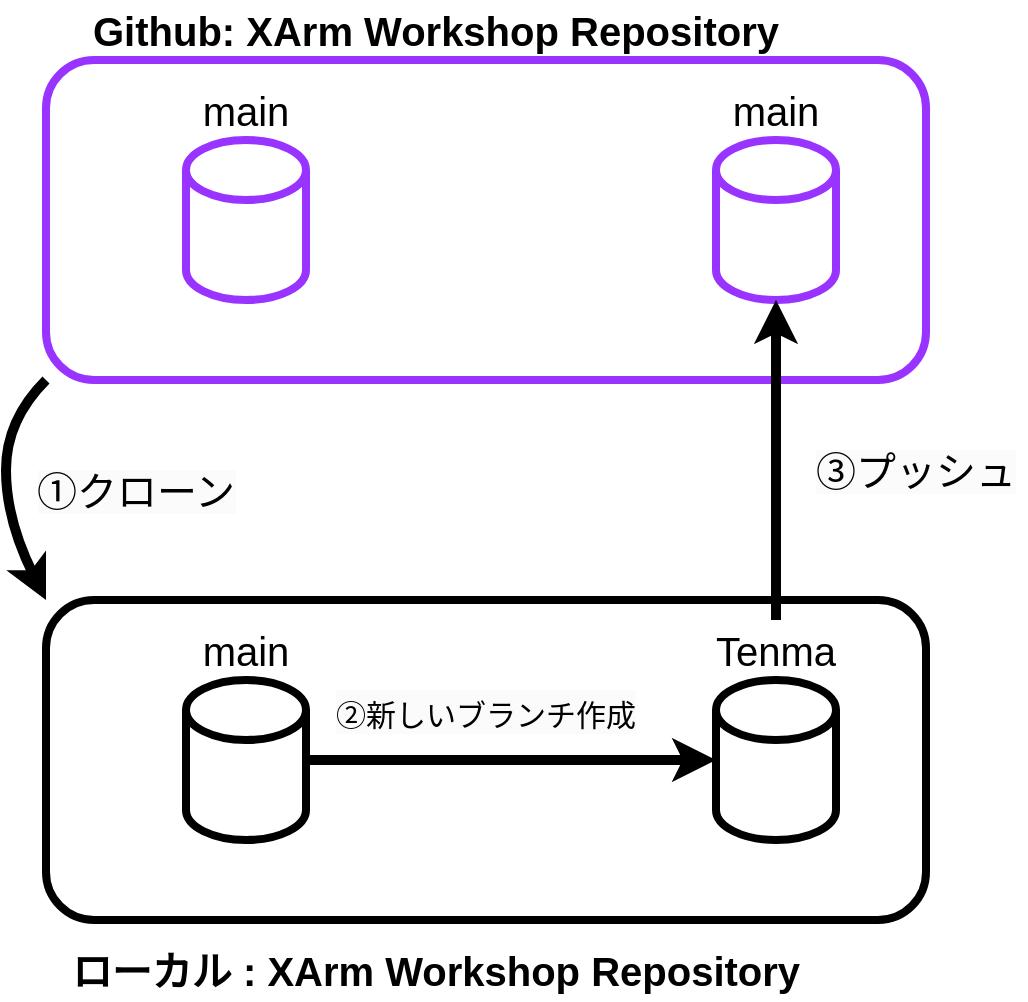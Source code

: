 <mxfile>
    <diagram id="5PeaTXLyuQ6aZ-wwRJM0" name="Page-1">
        <mxGraphModel dx="936" dy="534" grid="1" gridSize="10" guides="1" tooltips="1" connect="1" arrows="1" fold="1" page="1" pageScale="1" pageWidth="850" pageHeight="1100" math="0" shadow="0">
            <root>
                <mxCell id="0"/>
                <mxCell id="1" parent="0"/>
                <mxCell id="2" value="" style="rounded=1;whiteSpace=wrap;html=1;strokeWidth=4;strokeColor=#9933FF;gradientColor=none;fillColor=none;" vertex="1" parent="1">
                    <mxGeometry x="90" y="140" width="440" height="160" as="geometry"/>
                </mxCell>
                <mxCell id="3" value="&lt;font style=&quot;font-size: 20px;&quot;&gt;&lt;b&gt;Github: XArm Workshop Repository&lt;/b&gt;&lt;/font&gt;" style="text;html=1;strokeColor=none;fillColor=none;align=center;verticalAlign=middle;whiteSpace=wrap;rounded=0;strokeWidth=4;" vertex="1" parent="1">
                    <mxGeometry x="90" y="110" width="390" height="30" as="geometry"/>
                </mxCell>
                <mxCell id="5" value="" style="shape=cylinder3;whiteSpace=wrap;html=1;boundedLbl=1;backgroundOutline=1;size=15;strokeColor=#9933FF;strokeWidth=4;fontSize=20;fillColor=none;gradientColor=none;" vertex="1" parent="1">
                    <mxGeometry x="160" y="180" width="60" height="80" as="geometry"/>
                </mxCell>
                <mxCell id="6" value="main" style="text;html=1;strokeColor=none;fillColor=none;align=center;verticalAlign=middle;whiteSpace=wrap;rounded=0;strokeWidth=4;fontSize=20;" vertex="1" parent="1">
                    <mxGeometry x="160" y="150" width="60" height="30" as="geometry"/>
                </mxCell>
                <mxCell id="7" value="" style="rounded=1;whiteSpace=wrap;html=1;strokeWidth=4;strokeColor=#000000;gradientColor=none;fillColor=none;" vertex="1" parent="1">
                    <mxGeometry x="90" y="410" width="440" height="160" as="geometry"/>
                </mxCell>
                <mxCell id="8" value="&lt;font style=&quot;font-size: 20px;&quot;&gt;&lt;b&gt;ローカル : XArm Workshop Repository&lt;/b&gt;&lt;/font&gt;" style="text;html=1;strokeColor=none;fillColor=none;align=center;verticalAlign=middle;whiteSpace=wrap;rounded=0;strokeWidth=4;" vertex="1" parent="1">
                    <mxGeometry x="90" y="580" width="390" height="30" as="geometry"/>
                </mxCell>
                <mxCell id="9" value="" style="shape=cylinder3;whiteSpace=wrap;html=1;boundedLbl=1;backgroundOutline=1;size=15;strokeColor=#000000;strokeWidth=4;fontSize=20;fillColor=none;gradientColor=none;" vertex="1" parent="1">
                    <mxGeometry x="160" y="450" width="60" height="80" as="geometry"/>
                </mxCell>
                <mxCell id="10" value="main" style="text;html=1;strokeColor=none;fillColor=none;align=center;verticalAlign=middle;whiteSpace=wrap;rounded=0;strokeWidth=4;fontSize=20;" vertex="1" parent="1">
                    <mxGeometry x="160" y="420" width="60" height="30" as="geometry"/>
                </mxCell>
                <mxCell id="13" value="&lt;span style=&quot;color: rgb(0, 0, 0); font-family: Helvetica; font-size: 20px; font-style: normal; font-variant-ligatures: normal; font-variant-caps: normal; font-weight: 400; letter-spacing: normal; orphans: 2; text-align: center; text-indent: 0px; text-transform: none; widows: 2; word-spacing: 0px; -webkit-text-stroke-width: 0px; background-color: rgb(251, 251, 251); text-decoration-thickness: initial; text-decoration-style: initial; text-decoration-color: initial; float: none; display: inline !important;&quot;&gt;①クローン&lt;br&gt;&lt;/span&gt;" style="text;html=1;strokeColor=none;fillColor=none;align=center;verticalAlign=middle;whiteSpace=wrap;rounded=0;strokeWidth=4;fontSize=20;" vertex="1" parent="1">
                    <mxGeometry x="80" y="340" width="110" height="30" as="geometry"/>
                </mxCell>
                <mxCell id="14" value="" style="curved=1;endArrow=classic;html=1;strokeWidth=5;fontSize=20;entryX=0;entryY=0;entryDx=0;entryDy=0;exitX=0;exitY=1;exitDx=0;exitDy=0;" edge="1" parent="1" source="2" target="7">
                    <mxGeometry width="50" height="50" relative="1" as="geometry">
                        <mxPoint x="70" y="280" as="sourcePoint"/>
                        <mxPoint x="530" y="410" as="targetPoint"/>
                        <Array as="points">
                            <mxPoint x="70" y="320"/>
                            <mxPoint x="70" y="370"/>
                        </Array>
                    </mxGeometry>
                </mxCell>
                <mxCell id="16" value="" style="shape=cylinder3;whiteSpace=wrap;html=1;boundedLbl=1;backgroundOutline=1;size=15;strokeColor=#000000;strokeWidth=4;fontSize=20;fillColor=none;gradientColor=none;" vertex="1" parent="1">
                    <mxGeometry x="425" y="450" width="60" height="80" as="geometry"/>
                </mxCell>
                <mxCell id="17" value="" style="endArrow=classic;html=1;strokeWidth=5;fontSize=20;exitX=1;exitY=0.5;exitDx=0;exitDy=0;exitPerimeter=0;entryX=0;entryY=0.5;entryDx=0;entryDy=0;entryPerimeter=0;" edge="1" parent="1" source="9" target="16">
                    <mxGeometry width="50" height="50" relative="1" as="geometry">
                        <mxPoint x="470" y="440" as="sourcePoint"/>
                        <mxPoint x="520" y="390" as="targetPoint"/>
                    </mxGeometry>
                </mxCell>
                <mxCell id="18" value="Tenma" style="text;html=1;strokeColor=none;fillColor=none;align=center;verticalAlign=middle;whiteSpace=wrap;rounded=0;strokeWidth=4;fontSize=20;" vertex="1" parent="1">
                    <mxGeometry x="425" y="420" width="60" height="30" as="geometry"/>
                </mxCell>
                <mxCell id="20" value="&lt;span style=&quot;color: rgb(0, 0, 0); font-family: Helvetica; font-style: normal; font-variant-ligatures: normal; font-variant-caps: normal; font-weight: 400; letter-spacing: normal; orphans: 2; text-align: center; text-indent: 0px; text-transform: none; widows: 2; word-spacing: 0px; -webkit-text-stroke-width: 0px; background-color: rgb(251, 251, 251); text-decoration-thickness: initial; text-decoration-style: initial; text-decoration-color: initial; float: none; display: inline !important;&quot;&gt;&lt;font style=&quot;font-size: 15px;&quot;&gt;②新しいブランチ作成&lt;/font&gt;&lt;br&gt;&lt;/span&gt;" style="text;html=1;strokeColor=none;fillColor=none;align=center;verticalAlign=middle;whiteSpace=wrap;rounded=0;strokeWidth=7;fontSize=20;" vertex="1" parent="1">
                    <mxGeometry x="230" y="450" width="160" height="30" as="geometry"/>
                </mxCell>
                <mxCell id="21" value="" style="shape=cylinder3;whiteSpace=wrap;html=1;boundedLbl=1;backgroundOutline=1;size=15;strokeColor=#9933FF;strokeWidth=4;fontSize=20;fillColor=none;gradientColor=none;" vertex="1" parent="1">
                    <mxGeometry x="425" y="180" width="60" height="80" as="geometry"/>
                </mxCell>
                <mxCell id="22" value="main" style="text;html=1;strokeColor=none;fillColor=none;align=center;verticalAlign=middle;whiteSpace=wrap;rounded=0;strokeWidth=4;fontSize=20;" vertex="1" parent="1">
                    <mxGeometry x="425" y="150" width="60" height="30" as="geometry"/>
                </mxCell>
                <mxCell id="23" value="" style="endArrow=classic;html=1;strokeWidth=5;fontSize=15;exitX=0.5;exitY=0;exitDx=0;exitDy=0;" edge="1" parent="1" source="18" target="21">
                    <mxGeometry width="50" height="50" relative="1" as="geometry">
                        <mxPoint x="290" y="350" as="sourcePoint"/>
                        <mxPoint x="470" y="340" as="targetPoint"/>
                    </mxGeometry>
                </mxCell>
                <mxCell id="24" value="&lt;span style=&quot;color: rgb(0, 0, 0); font-family: Helvetica; font-size: 20px; font-style: normal; font-variant-ligatures: normal; font-variant-caps: normal; font-weight: 400; letter-spacing: normal; orphans: 2; text-align: center; text-indent: 0px; text-transform: none; widows: 2; word-spacing: 0px; -webkit-text-stroke-width: 0px; background-color: rgb(251, 251, 251); text-decoration-thickness: initial; text-decoration-style: initial; text-decoration-color: initial; float: none; display: inline !important;&quot;&gt;③プッシュ&lt;br&gt;&lt;/span&gt;" style="text;html=1;strokeColor=none;fillColor=none;align=center;verticalAlign=middle;whiteSpace=wrap;rounded=0;strokeWidth=4;fontSize=20;" vertex="1" parent="1">
                    <mxGeometry x="470" y="330" width="110" height="30" as="geometry"/>
                </mxCell>
            </root>
        </mxGraphModel>
    </diagram>
</mxfile>
